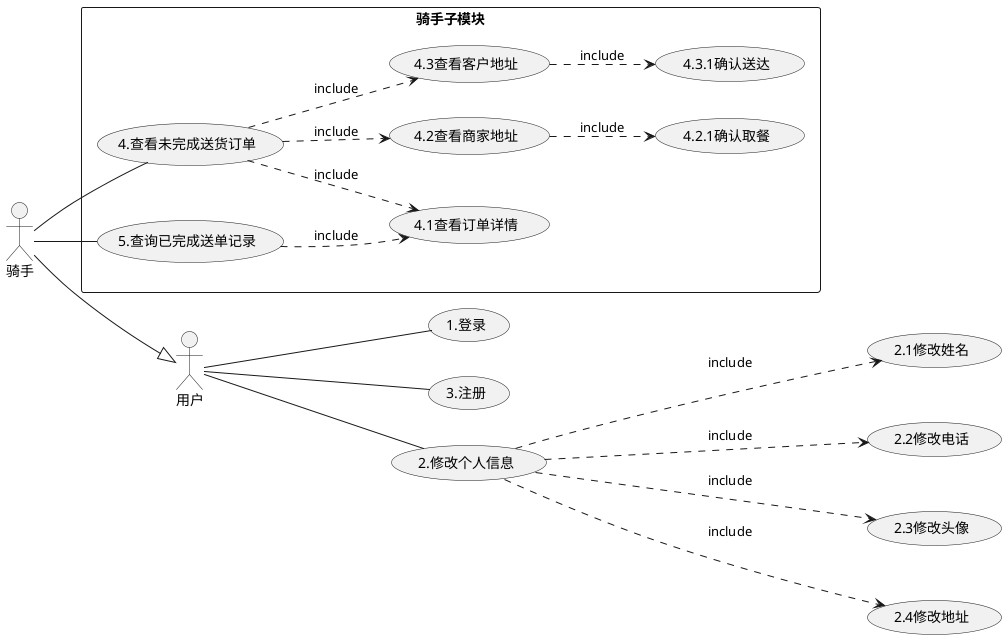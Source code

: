 @startuml
'https://plantuml.com/use-case-diagram
left to right direction


rectangle 骑手子模块{
usecase 4.查看未完成送货订单
usecase 5.查询已完成送单记录

(4.查看未完成送货订单) ..> (4.1查看订单详情):include
(4.查看未完成送货订单) ..> (4.2查看商家地址):include
(4.查看未完成送货订单) ..> (4.3查看客户地址):include
(4.3查看客户地址) ..> (4.3.1确认送达):include
(4.2查看商家地址)..>(4.2.1确认取餐):include
(5.查询已完成送单记录)..> (4.1查看订单详情):include
}
骑手 -- (4.查看未完成送货订单)
骑手 -- (5.查询已完成送单记录)

用户 -- (1.登录)
用户 -- (3.注册)
用户 -- (2.修改个人信息)
骑手 --|> 用户
(2.修改个人信息)...>(2.1修改姓名):include
(2.修改个人信息)...>(2.2修改电话):include
(2.修改个人信息)...>(2.3修改头像):include
(2.修改个人信息)...>(2.4修改地址):include
@enduml